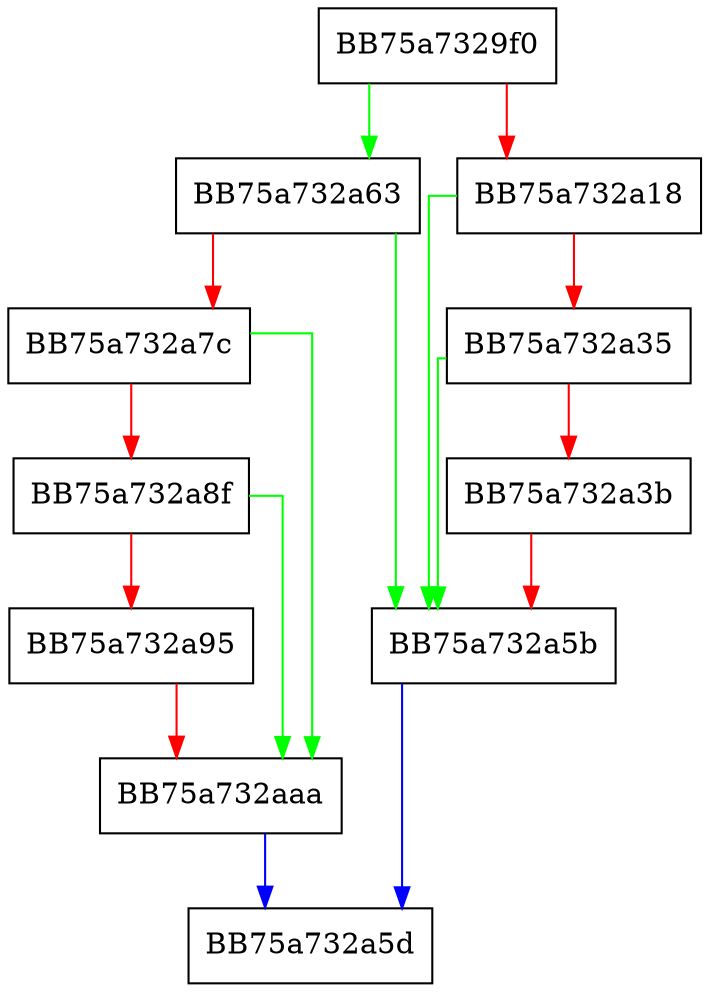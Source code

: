 digraph IsMitigationOptionFeatureActive {
  node [shape="box"];
  graph [splines=ortho];
  BB75a7329f0 -> BB75a732a63 [color="green"];
  BB75a7329f0 -> BB75a732a18 [color="red"];
  BB75a732a18 -> BB75a732a5b [color="green"];
  BB75a732a18 -> BB75a732a35 [color="red"];
  BB75a732a35 -> BB75a732a5b [color="green"];
  BB75a732a35 -> BB75a732a3b [color="red"];
  BB75a732a3b -> BB75a732a5b [color="red"];
  BB75a732a5b -> BB75a732a5d [color="blue"];
  BB75a732a63 -> BB75a732a5b [color="green"];
  BB75a732a63 -> BB75a732a7c [color="red"];
  BB75a732a7c -> BB75a732aaa [color="green"];
  BB75a732a7c -> BB75a732a8f [color="red"];
  BB75a732a8f -> BB75a732aaa [color="green"];
  BB75a732a8f -> BB75a732a95 [color="red"];
  BB75a732a95 -> BB75a732aaa [color="red"];
  BB75a732aaa -> BB75a732a5d [color="blue"];
}